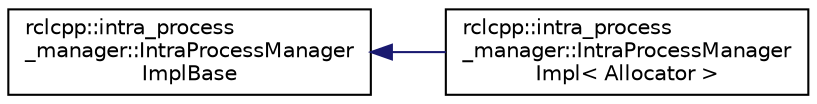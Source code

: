 digraph "Graphical Class Hierarchy"
{
  edge [fontname="Helvetica",fontsize="10",labelfontname="Helvetica",labelfontsize="10"];
  node [fontname="Helvetica",fontsize="10",shape=record];
  rankdir="LR";
  Node0 [label="rclcpp::intra_process\l_manager::IntraProcessManager\lImplBase",height=0.2,width=0.4,color="black", fillcolor="white", style="filled",URL="$classrclcpp_1_1intra__process__manager_1_1IntraProcessManagerImplBase.html"];
  Node0 -> Node1 [dir="back",color="midnightblue",fontsize="10",style="solid",fontname="Helvetica"];
  Node1 [label="rclcpp::intra_process\l_manager::IntraProcessManager\lImpl\< Allocator \>",height=0.2,width=0.4,color="black", fillcolor="white", style="filled",URL="$classrclcpp_1_1intra__process__manager_1_1IntraProcessManagerImpl.html"];
}
